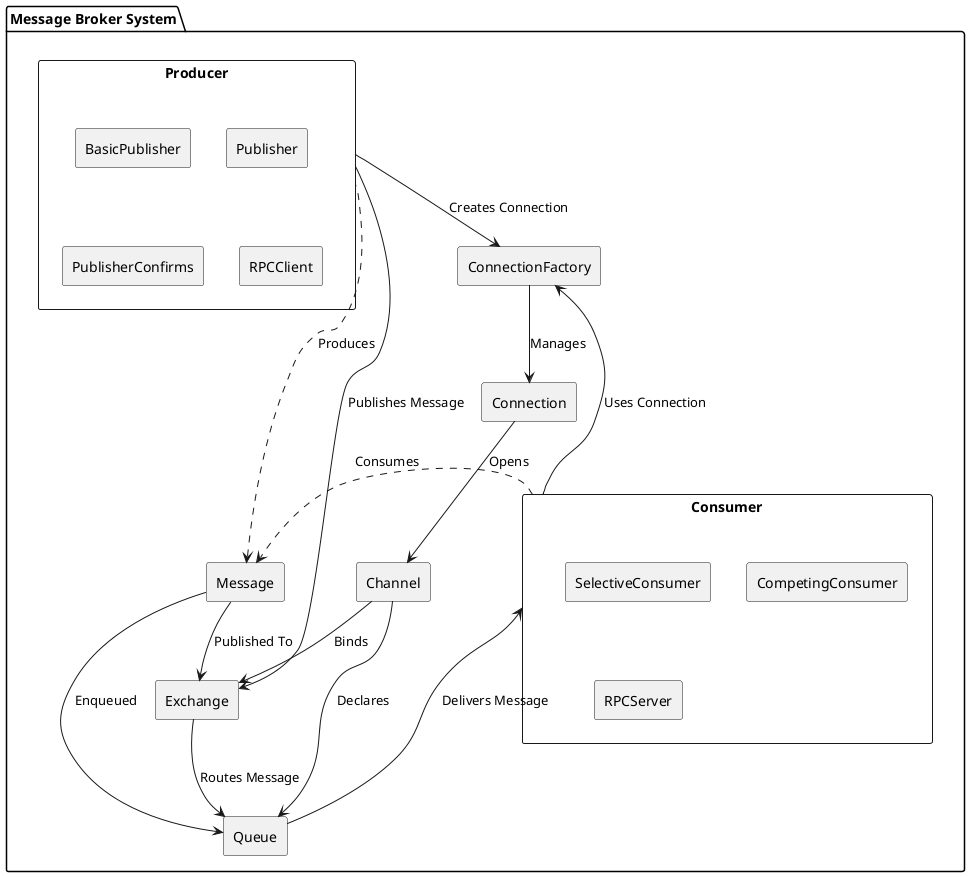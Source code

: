 @startuml

skinparam componentStyle rectangle

package "Message Broker System" {

    [Producer] --> [Exchange] : Publishes Message
    [Exchange] --> [Queue] : Routes Message
    [Queue] --> [Consumer] : Delivers Message
    
    component Producer {
        [BasicPublisher]
        [Publisher]
        [PublisherConfirms]
        [RPCClient]
    }
    
    component Consumer {
        [SelectiveConsumer]
        [CompetingConsumer]
        [RPCServer]
    }
    
    Producer --> [ConnectionFactory] : Creates Connection
    Consumer --> [ConnectionFactory] : Uses Connection
    ConnectionFactory --> [Connection] : Manages
    Connection --> [Channel] : Opens
    Channel --> [Exchange] : Binds
    Channel --> [Queue] : Declares
    
    [Message] --> [Exchange] : Published To
    [Message] --> [Queue] : Enqueued
    
    Producer .> [Message] : Produces
    Consumer .> [Message] : Consumes
}

@enduml
